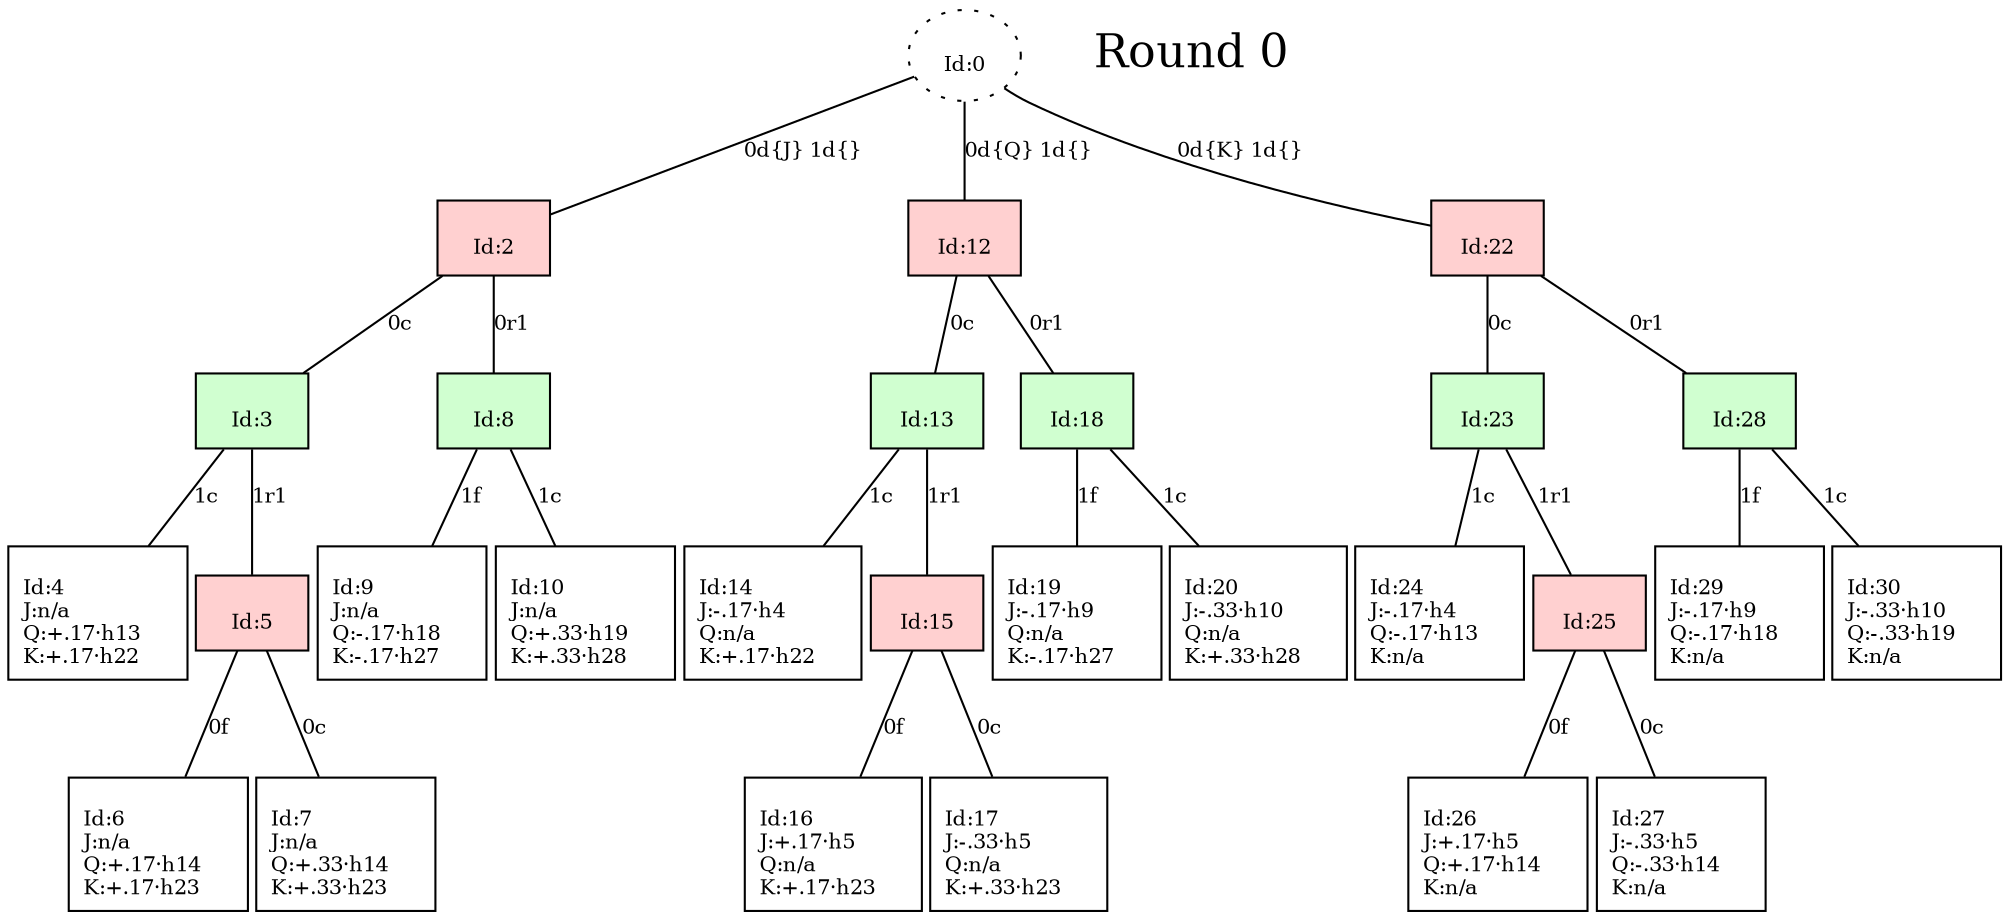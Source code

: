 digraph G {
graph [labeljust="l" labelloc="t" fontsize="20" nodesep="0.05" fontname="arial" ];
node[fontsize="10" ];
edge[arrowhead="none" fontsize="10" ];
"n4"[label=<<BR ALIGN="LEFT"/>Id:4<BR ALIGN="LEFT"/>J:n/a     <BR ALIGN="LEFT"/>Q:+.17·h13     <BR ALIGN="LEFT"/>K:+.17·h22     <BR ALIGN="LEFT"/>> fillcolor="#FFFFFF" style="filled" shape="box" margin="0.1,0.05" ];
"n3" -> "n4"[label="1c" ];
"n6"[label=<<BR ALIGN="LEFT"/>Id:6<BR ALIGN="LEFT"/>J:n/a     <BR ALIGN="LEFT"/>Q:+.17·h14     <BR ALIGN="LEFT"/>K:+.17·h23     <BR ALIGN="LEFT"/>> fillcolor="#FFFFFF" style="filled" shape="box" margin="0.1,0.05" ];
"n5" -> "n6"[label="0f" ];
"n7"[label=<<BR ALIGN="LEFT"/>Id:7<BR ALIGN="LEFT"/>J:n/a     <BR ALIGN="LEFT"/>Q:+.33·h14     <BR ALIGN="LEFT"/>K:+.33·h23     <BR ALIGN="LEFT"/>> fillcolor="#FFFFFF" style="filled" shape="box" margin="0.1,0.05" ];
"n5" -> "n7"[label="0c" ];
"n5"[label=<<BR ALIGN="LEFT"/>Id:5<BR ALIGN="LEFT"/>> fillcolor="#FFD0D0" style="filled" shape="box" margin="0.1,0.05" ];
"n3" -> "n5"[label="1r1" ];
"n3"[label=<<BR ALIGN="LEFT"/>Id:3<BR ALIGN="LEFT"/>> fillcolor="#D0FFD0" style="filled" shape="box" margin="0.1,0.05" ];
"n2" -> "n3"[label="0c" ];
"n9"[label=<<BR ALIGN="LEFT"/>Id:9<BR ALIGN="LEFT"/>J:n/a     <BR ALIGN="LEFT"/>Q:-.17·h18     <BR ALIGN="LEFT"/>K:-.17·h27     <BR ALIGN="LEFT"/>> fillcolor="#FFFFFF" style="filled" shape="box" margin="0.1,0.05" ];
"n8" -> "n9"[label="1f" ];
"n10"[label=<<BR ALIGN="LEFT"/>Id:10<BR ALIGN="LEFT"/>J:n/a     <BR ALIGN="LEFT"/>Q:+.33·h19     <BR ALIGN="LEFT"/>K:+.33·h28     <BR ALIGN="LEFT"/>> fillcolor="#FFFFFF" style="filled" shape="box" margin="0.1,0.05" ];
"n8" -> "n10"[label="1c" ];
"n8"[label=<<BR ALIGN="LEFT"/>Id:8<BR ALIGN="LEFT"/>> fillcolor="#D0FFD0" style="filled" shape="box" margin="0.1,0.05" ];
"n2" -> "n8"[label="0r1" ];
"n2"[label=<<BR ALIGN="LEFT"/>Id:2<BR ALIGN="LEFT"/>> fillcolor="#FFD0D0" style="filled" shape="box" margin="0.1,0.05" ];
"n0" -> "n2"[label="0d{J} 1d{}" ];
"n14"[label=<<BR ALIGN="LEFT"/>Id:14<BR ALIGN="LEFT"/>J:-.17·h4     <BR ALIGN="LEFT"/>Q:n/a     <BR ALIGN="LEFT"/>K:+.17·h22     <BR ALIGN="LEFT"/>> fillcolor="#FFFFFF" style="filled" shape="box" margin="0.1,0.05" ];
"n13" -> "n14"[label="1c" ];
"n16"[label=<<BR ALIGN="LEFT"/>Id:16<BR ALIGN="LEFT"/>J:+.17·h5     <BR ALIGN="LEFT"/>Q:n/a     <BR ALIGN="LEFT"/>K:+.17·h23     <BR ALIGN="LEFT"/>> fillcolor="#FFFFFF" style="filled" shape="box" margin="0.1,0.05" ];
"n15" -> "n16"[label="0f" ];
"n17"[label=<<BR ALIGN="LEFT"/>Id:17<BR ALIGN="LEFT"/>J:-.33·h5     <BR ALIGN="LEFT"/>Q:n/a     <BR ALIGN="LEFT"/>K:+.33·h23     <BR ALIGN="LEFT"/>> fillcolor="#FFFFFF" style="filled" shape="box" margin="0.1,0.05" ];
"n15" -> "n17"[label="0c" ];
"n15"[label=<<BR ALIGN="LEFT"/>Id:15<BR ALIGN="LEFT"/>> fillcolor="#FFD0D0" style="filled" shape="box" margin="0.1,0.05" ];
"n13" -> "n15"[label="1r1" ];
"n13"[label=<<BR ALIGN="LEFT"/>Id:13<BR ALIGN="LEFT"/>> fillcolor="#D0FFD0" style="filled" shape="box" margin="0.1,0.05" ];
"n12" -> "n13"[label="0c" ];
"n19"[label=<<BR ALIGN="LEFT"/>Id:19<BR ALIGN="LEFT"/>J:-.17·h9     <BR ALIGN="LEFT"/>Q:n/a     <BR ALIGN="LEFT"/>K:-.17·h27     <BR ALIGN="LEFT"/>> fillcolor="#FFFFFF" style="filled" shape="box" margin="0.1,0.05" ];
"n18" -> "n19"[label="1f" ];
"n20"[label=<<BR ALIGN="LEFT"/>Id:20<BR ALIGN="LEFT"/>J:-.33·h10     <BR ALIGN="LEFT"/>Q:n/a     <BR ALIGN="LEFT"/>K:+.33·h28     <BR ALIGN="LEFT"/>> fillcolor="#FFFFFF" style="filled" shape="box" margin="0.1,0.05" ];
"n18" -> "n20"[label="1c" ];
"n18"[label=<<BR ALIGN="LEFT"/>Id:18<BR ALIGN="LEFT"/>> fillcolor="#D0FFD0" style="filled" shape="box" margin="0.1,0.05" ];
"n12" -> "n18"[label="0r1" ];
"n12"[label=<<BR ALIGN="LEFT"/>Id:12<BR ALIGN="LEFT"/>> fillcolor="#FFD0D0" style="filled" shape="box" margin="0.1,0.05" ];
"n0" -> "n12"[label="0d{Q} 1d{}" ];
"n24"[label=<<BR ALIGN="LEFT"/>Id:24<BR ALIGN="LEFT"/>J:-.17·h4     <BR ALIGN="LEFT"/>Q:-.17·h13     <BR ALIGN="LEFT"/>K:n/a     <BR ALIGN="LEFT"/>> fillcolor="#FFFFFF" style="filled" shape="box" margin="0.1,0.05" ];
"n23" -> "n24"[label="1c" ];
"n26"[label=<<BR ALIGN="LEFT"/>Id:26<BR ALIGN="LEFT"/>J:+.17·h5     <BR ALIGN="LEFT"/>Q:+.17·h14     <BR ALIGN="LEFT"/>K:n/a     <BR ALIGN="LEFT"/>> fillcolor="#FFFFFF" style="filled" shape="box" margin="0.1,0.05" ];
"n25" -> "n26"[label="0f" ];
"n27"[label=<<BR ALIGN="LEFT"/>Id:27<BR ALIGN="LEFT"/>J:-.33·h5     <BR ALIGN="LEFT"/>Q:-.33·h14     <BR ALIGN="LEFT"/>K:n/a     <BR ALIGN="LEFT"/>> fillcolor="#FFFFFF" style="filled" shape="box" margin="0.1,0.05" ];
"n25" -> "n27"[label="0c" ];
"n25"[label=<<BR ALIGN="LEFT"/>Id:25<BR ALIGN="LEFT"/>> fillcolor="#FFD0D0" style="filled" shape="box" margin="0.1,0.05" ];
"n23" -> "n25"[label="1r1" ];
"n23"[label=<<BR ALIGN="LEFT"/>Id:23<BR ALIGN="LEFT"/>> fillcolor="#D0FFD0" style="filled" shape="box" margin="0.1,0.05" ];
"n22" -> "n23"[label="0c" ];
"n29"[label=<<BR ALIGN="LEFT"/>Id:29<BR ALIGN="LEFT"/>J:-.17·h9     <BR ALIGN="LEFT"/>Q:-.17·h18     <BR ALIGN="LEFT"/>K:n/a     <BR ALIGN="LEFT"/>> fillcolor="#FFFFFF" style="filled" shape="box" margin="0.1,0.05" ];
"n28" -> "n29"[label="1f" ];
"n30"[label=<<BR ALIGN="LEFT"/>Id:30<BR ALIGN="LEFT"/>J:-.33·h10     <BR ALIGN="LEFT"/>Q:-.33·h19     <BR ALIGN="LEFT"/>K:n/a     <BR ALIGN="LEFT"/>> fillcolor="#FFFFFF" style="filled" shape="box" margin="0.1,0.05" ];
"n28" -> "n30"[label="1c" ];
"n28"[label=<<BR ALIGN="LEFT"/>Id:28<BR ALIGN="LEFT"/>> fillcolor="#D0FFD0" style="filled" shape="box" margin="0.1,0.05" ];
"n22" -> "n28"[label="0r1" ];
"n22"[label=<<BR ALIGN="LEFT"/>Id:22<BR ALIGN="LEFT"/>> fillcolor="#FFD0D0" style="filled" shape="box" margin="0.1,0.05" ];
"n0" -> "n22"[label="0d{K} 1d{}" ];
{rank=same; round0;
"n0"[label=<<BR ALIGN="LEFT"/>Id:0<BR ALIGN="LEFT"/>> fillcolor="#FFFFFF" style="filled, dotted" shape="ellipse" margin="0.1,0.05" ];
}
{
"round0"[fontsize="22" style="bold" peripheries="0" label="Round 0" ];
}
}
